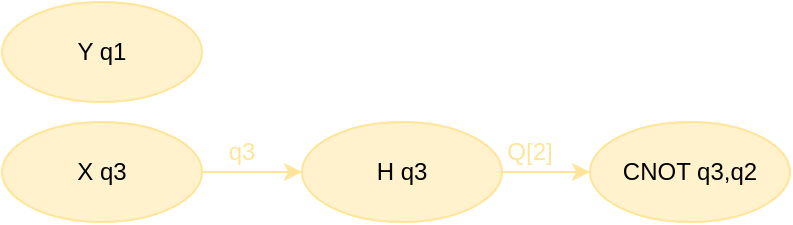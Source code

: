 <mxfile version="21.3.7" type="github">
  <diagram name="第 1 页" id="oi82v30V9AXFJYxNHTpq">
    <mxGraphModel dx="954" dy="676" grid="1" gridSize="10" guides="1" tooltips="1" connect="1" arrows="1" fold="1" page="1" pageScale="1" pageWidth="827" pageHeight="1169" math="0" shadow="0">
      <root>
        <mxCell id="0" />
        <mxCell id="1" parent="0" />
        <mxCell id="4vHSg-VpKn2Uvy4GnHt4-1" value="Y q1" style="ellipse;whiteSpace=wrap;html=1;strokeColor=#FFE599;fillColor=#FFF2CC;" vertex="1" parent="1">
          <mxGeometry x="150" y="470" width="100" height="50" as="geometry" />
        </mxCell>
        <mxCell id="4vHSg-VpKn2Uvy4GnHt4-2" style="edgeStyle=orthogonalEdgeStyle;rounded=0;orthogonalLoop=1;jettySize=auto;html=1;exitX=1;exitY=0.5;exitDx=0;exitDy=0;entryX=0;entryY=0.5;entryDx=0;entryDy=0;strokeColor=#FFE599;" edge="1" parent="1" source="4vHSg-VpKn2Uvy4GnHt4-3" target="4vHSg-VpKn2Uvy4GnHt4-6">
          <mxGeometry relative="1" as="geometry" />
        </mxCell>
        <mxCell id="4vHSg-VpKn2Uvy4GnHt4-3" value="H q3" style="ellipse;whiteSpace=wrap;html=1;strokeColor=#FFE599;fillColor=#FFF2CC;" vertex="1" parent="1">
          <mxGeometry x="300" y="530" width="100" height="50" as="geometry" />
        </mxCell>
        <mxCell id="4vHSg-VpKn2Uvy4GnHt4-4" style="edgeStyle=orthogonalEdgeStyle;rounded=0;orthogonalLoop=1;jettySize=auto;html=1;exitX=1;exitY=0.5;exitDx=0;exitDy=0;entryX=0;entryY=0.5;entryDx=0;entryDy=0;strokeColor=#FFE599;" edge="1" parent="1" source="4vHSg-VpKn2Uvy4GnHt4-5" target="4vHSg-VpKn2Uvy4GnHt4-3">
          <mxGeometry relative="1" as="geometry" />
        </mxCell>
        <mxCell id="4vHSg-VpKn2Uvy4GnHt4-5" value="X q3" style="ellipse;whiteSpace=wrap;html=1;strokeColor=#FFE599;fillColor=#FFF2CC;" vertex="1" parent="1">
          <mxGeometry x="150" y="530" width="100" height="50" as="geometry" />
        </mxCell>
        <mxCell id="4vHSg-VpKn2Uvy4GnHt4-6" value="CNOT q3,q2" style="ellipse;whiteSpace=wrap;html=1;strokeColor=#FFE599;fillColor=#FFF2CC;" vertex="1" parent="1">
          <mxGeometry x="444" y="530" width="100" height="50" as="geometry" />
        </mxCell>
        <mxCell id="4vHSg-VpKn2Uvy4GnHt4-7" value="q3" style="text;html=1;strokeColor=none;fillColor=none;align=center;verticalAlign=middle;whiteSpace=wrap;rounded=0;fontColor=#FFE599;" vertex="1" parent="1">
          <mxGeometry x="240" y="530" width="60" height="30" as="geometry" />
        </mxCell>
        <mxCell id="4vHSg-VpKn2Uvy4GnHt4-8" value="Q[2]" style="text;html=1;strokeColor=none;fillColor=none;align=center;verticalAlign=middle;whiteSpace=wrap;rounded=0;fontColor=#FFE599;" vertex="1" parent="1">
          <mxGeometry x="384" y="530" width="60" height="30" as="geometry" />
        </mxCell>
      </root>
    </mxGraphModel>
  </diagram>
</mxfile>
